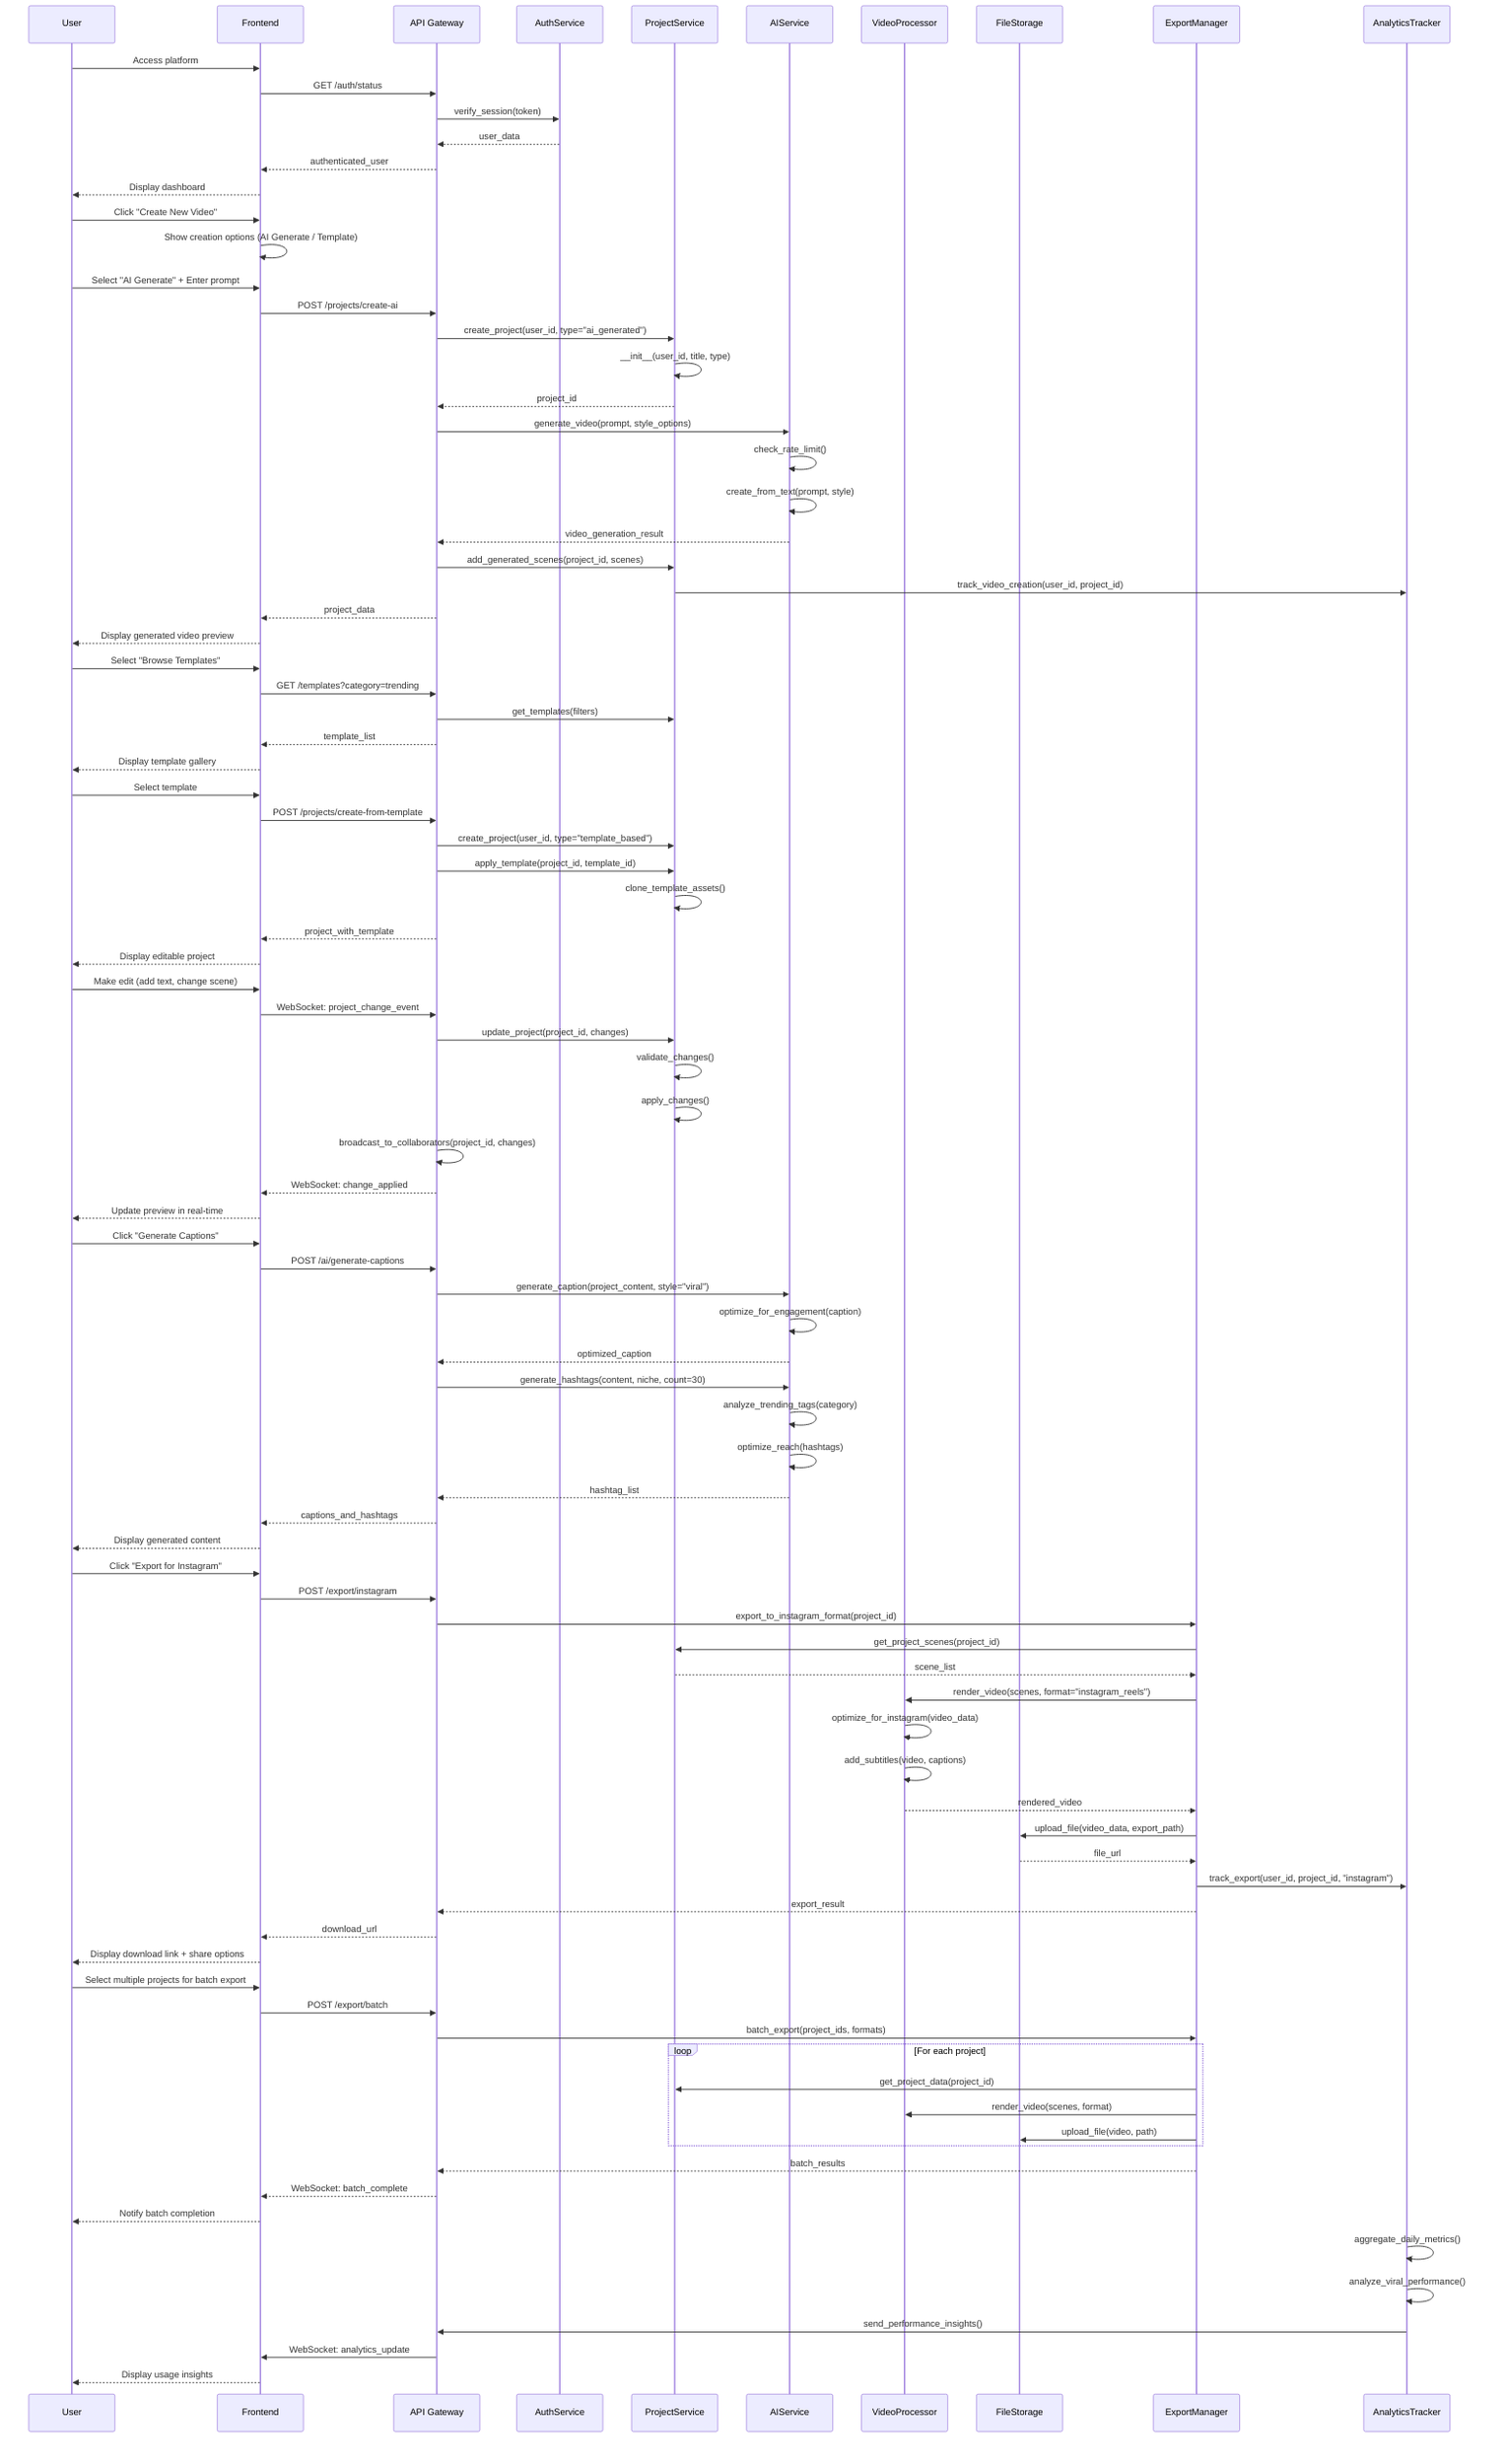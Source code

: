 sequenceDiagram
    participant U as User
    participant FE as Frontend
    participant API as API Gateway
    participant AUTH as AuthService
    participant PROJECT as ProjectService
    participant AI as AIService
    participant VIDEO as VideoProcessor
    participant STORAGE as FileStorage
    participant EXPORT as ExportManager
    participant ANALYTICS as AnalyticsTracker

    %% User Authentication Flow
    U->>FE: Access platform
    FE->>API: GET /auth/status
    API->>AUTH: verify_session(token)
    AUTH-->>API: user_data
    API-->>FE: authenticated_user
    FE-->>U: Display dashboard

    %% Project Creation Flow
    U->>FE: Click "Create New Video"
    FE->>FE: Show creation options (AI Generate / Template)
    
    %% AI Generation Path
    U->>FE: Select "AI Generate" + Enter prompt
    FE->>API: POST /projects/create-ai
    API->>PROJECT: create_project(user_id, type="ai_generated")
    PROJECT->>PROJECT: __init__(user_id, title, type)
    PROJECT-->>API: project_id
    
    API->>AI: generate_video(prompt, style_options)
    AI->>AI: check_rate_limit()
    AI->>AI: create_from_text(prompt, style)
    AI-->>API: video_generation_result
    
    API->>PROJECT: add_generated_scenes(project_id, scenes)
    PROJECT->>ANALYTICS: track_video_creation(user_id, project_id)
    API-->>FE: project_data
    FE-->>U: Display generated video preview

    %% Template-Based Creation Path
    U->>FE: Select "Browse Templates"
    FE->>API: GET /templates?category=trending
    API->>PROJECT: get_templates(filters)
    API-->>FE: template_list
    FE-->>U: Display template gallery
    
    U->>FE: Select template
    FE->>API: POST /projects/create-from-template
    API->>PROJECT: create_project(user_id, type="template_based")
    API->>PROJECT: apply_template(project_id, template_id)
    PROJECT->>PROJECT: clone_template_assets()
    API-->>FE: project_with_template
    FE-->>U: Display editable project

    %% Real-time Editing Flow
    U->>FE: Make edit (add text, change scene)
    FE->>API: WebSocket: project_change_event
    API->>PROJECT: update_project(project_id, changes)
    PROJECT->>PROJECT: validate_changes()
    PROJECT->>PROJECT: apply_changes()
    API->>API: broadcast_to_collaborators(project_id, changes)
    API-->>FE: WebSocket: change_applied
    FE-->>U: Update preview in real-time

    %% AI Caption & Hashtag Generation
    U->>FE: Click "Generate Captions"
    FE->>API: POST /ai/generate-captions
    API->>AI: generate_caption(project_content, style="viral")
    AI->>AI: optimize_for_engagement(caption)
    AI-->>API: optimized_caption
    
    API->>AI: generate_hashtags(content, niche, count=30)
    AI->>AI: analyze_trending_tags(category)
    AI->>AI: optimize_reach(hashtags)
    AI-->>API: hashtag_list
    
    API-->>FE: captions_and_hashtags
    FE-->>U: Display generated content

    %% Video Processing & Export
    U->>FE: Click "Export for Instagram"
    FE->>API: POST /export/instagram
    API->>EXPORT: export_to_instagram_format(project_id)
    
    EXPORT->>PROJECT: get_project_scenes(project_id)
    PROJECT-->>EXPORT: scene_list
    
    EXPORT->>VIDEO: render_video(scenes, format="instagram_reels")
    VIDEO->>VIDEO: optimize_for_instagram(video_data)
    VIDEO->>VIDEO: add_subtitles(video, captions)
    VIDEO-->>EXPORT: rendered_video
    
    EXPORT->>STORAGE: upload_file(video_data, export_path)
    STORAGE-->>EXPORT: file_url
    
    EXPORT->>ANALYTICS: track_export(user_id, project_id, "instagram")
    EXPORT-->>API: export_result
    API-->>FE: download_url
    FE-->>U: Display download link + share options

    %% Batch Processing Flow
    U->>FE: Select multiple projects for batch export
    FE->>API: POST /export/batch
    API->>EXPORT: batch_export(project_ids, formats)
    
    loop For each project
        EXPORT->>PROJECT: get_project_data(project_id)
        EXPORT->>VIDEO: render_video(scenes, format)
        EXPORT->>STORAGE: upload_file(video, path)
    end
    
    EXPORT-->>API: batch_results
    API-->>FE: WebSocket: batch_complete
    FE-->>U: Notify batch completion

    %% Analytics & Performance Tracking
    ANALYTICS->>ANALYTICS: aggregate_daily_metrics()
    ANALYTICS->>ANALYTICS: analyze_viral_performance()
    ANALYTICS->>API: send_performance_insights()
    API->>FE: WebSocket: analytics_update
    FE-->>U: Display usage insights